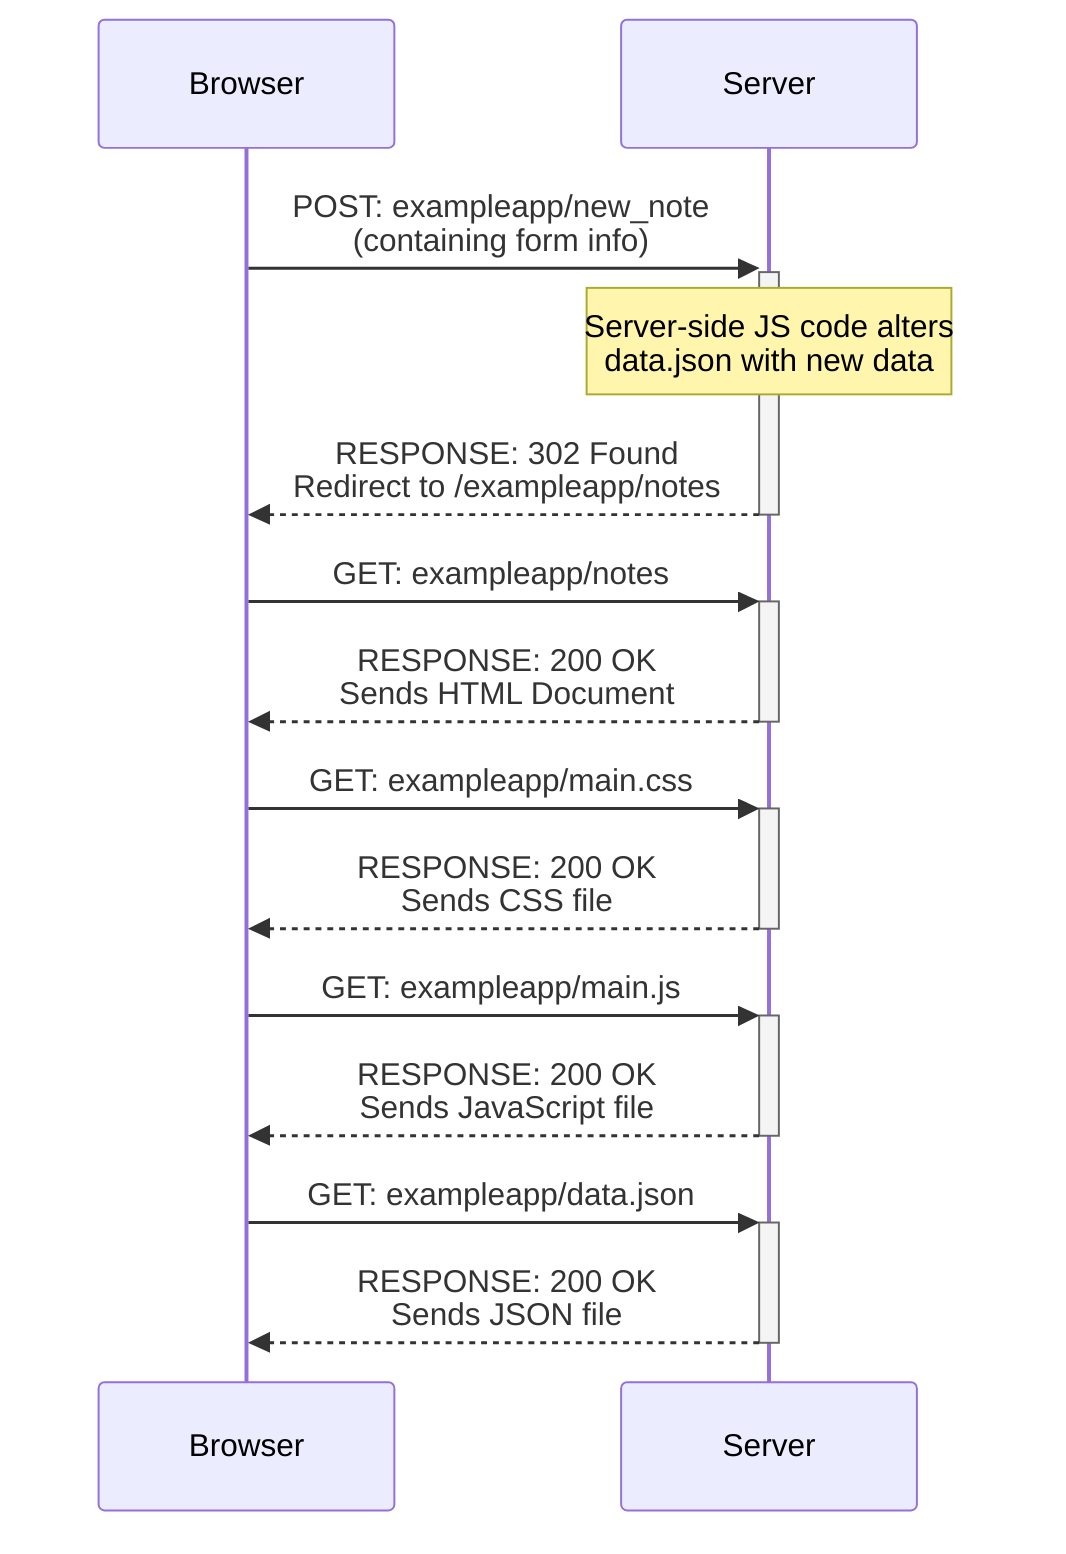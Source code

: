 ---
config:

---
sequenceDiagram
    participant B as Browser
    participant S as Server

    B->>+S: POST: exampleapp/new_note<br/> (containing form info)

    note over S: Server-side JS code alters <br/> data.json with new data
    S-->>-B: RESPONSE: 302 Found<br/> Redirect to /exampleapp/notes

    B->>+S: GET: exampleapp/notes
    S-->>-B: RESPONSE: 200 OK <br/> Sends HTML Document

    B->>+S: GET: exampleapp/main.css
    S-->>-B: RESPONSE: 200 OK <br/> Sends CSS file

    B->>+S: GET: exampleapp/main.js
    S-->>-B: RESPONSE: 200 OK <br/> Sends JavaScript file

    B->>+S: GET: exampleapp/data.json
    S-->>-B: RESPONSE: 200 OK <br/> Sends JSON file